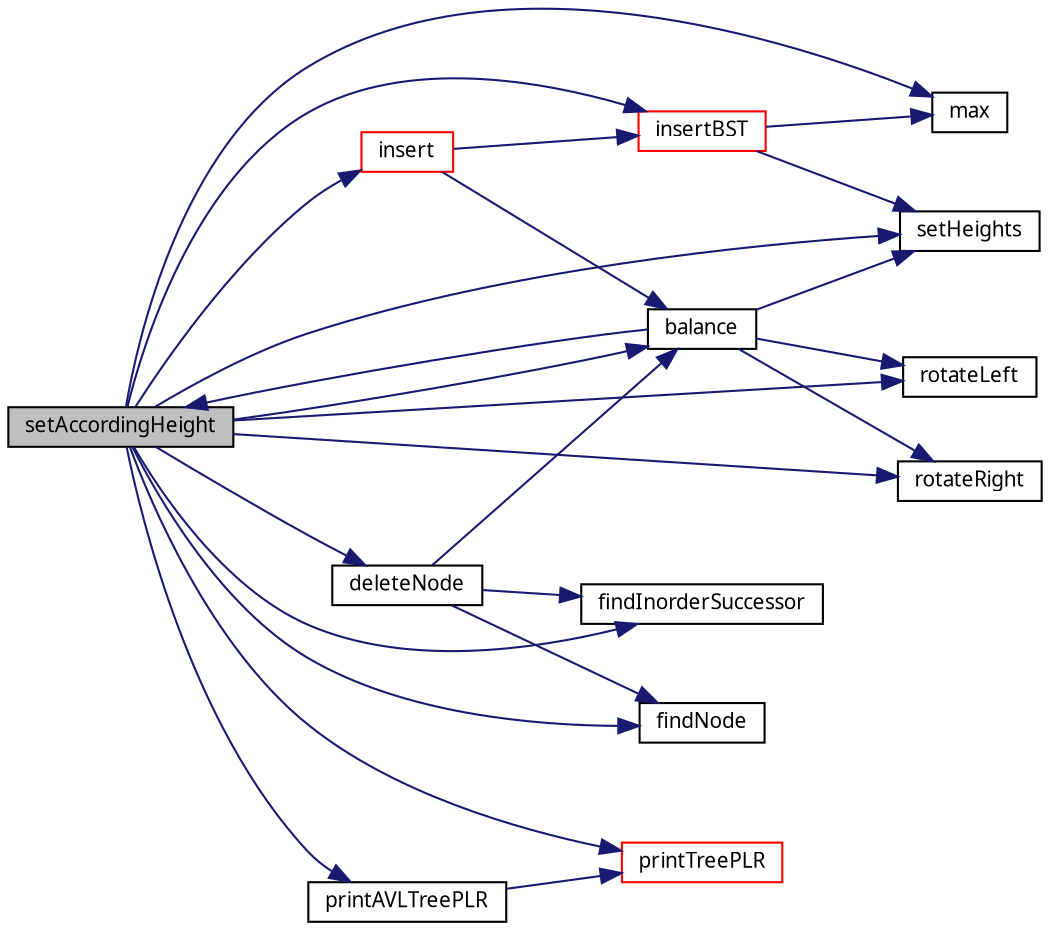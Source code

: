 digraph "setAccordingHeight"
{
  edge [fontname="Verdana",fontsize="10",labelfontname="Verdana",labelfontsize="10"];
  node [fontname="Verdana",fontsize="10",shape=record];
  rankdir="LR";
  Node1 [label="setAccordingHeight",height=0.2,width=0.4,color="black", fillcolor="grey75", style="filled", fontcolor="black"];
  Node1 -> Node2 [color="midnightblue",fontsize="10",style="solid",fontname="Verdana"];
  Node2 [label="setHeights",height=0.2,width=0.4,color="black", fillcolor="white", style="filled",URL="$avltree_8h.html#ae3cf0ae93e6863b21c07adddd241d78b",tooltip="Sets the variables leftHeight and rightHeight with according heights of nodes children. "];
  Node1 -> Node3 [color="midnightblue",fontsize="10",style="solid",fontname="Verdana"];
  Node3 [label="max",height=0.2,width=0.4,color="black", fillcolor="white", style="filled",URL="$avltree_8h.html#a9788a89a1fa912669102bc6049a9ed9b",tooltip="Returns the maximum of two integers. "];
  Node1 -> Node4 [color="midnightblue",fontsize="10",style="solid",fontname="Verdana"];
  Node4 [label="rotateLeft",height=0.2,width=0.4,color="black", fillcolor="white", style="filled",URL="$avltree_8h.html#a49cec04b2fabf93fdea8a72bff521c72",tooltip="Rotates the tree left in the node position. "];
  Node1 -> Node5 [color="midnightblue",fontsize="10",style="solid",fontname="Verdana"];
  Node5 [label="rotateRight",height=0.2,width=0.4,color="black", fillcolor="white", style="filled",URL="$avltree_8h.html#a46d7ef0fcb978fc5e35a595b46cfc2e0",tooltip="Rotates the tree right in the node position. "];
  Node1 -> Node6 [color="midnightblue",fontsize="10",style="solid",fontname="Verdana"];
  Node6 [label="printAVLTreePLR",height=0.2,width=0.4,color="black", fillcolor="white", style="filled",URL="$avltree_8h.html#a7af61e1b3103e0cfdd48ea0fcf52e926",tooltip="Prints the avltree in preorder left right. "];
  Node6 -> Node7 [color="midnightblue",fontsize="10",style="solid",fontname="Verdana"];
  Node7 [label="printTreePLR",height=0.2,width=0.4,color="red", fillcolor="white", style="filled",URL="$avltree_8h.html#afca91c531c7215b2c2403b5c7a925bee",tooltip="Prints the node in preorder left right. "];
  Node1 -> Node7 [color="midnightblue",fontsize="10",style="solid",fontname="Verdana"];
  Node1 -> Node8 [color="midnightblue",fontsize="10",style="solid",fontname="Verdana"];
  Node8 [label="insertBST",height=0.2,width=0.4,color="red", fillcolor="white", style="filled",URL="$avltree_8h.html#a85b55f7a073e43bab8ffe2a1b413fa37",tooltip="Inserts as if into a BST tree. "];
  Node8 -> Node2 [color="midnightblue",fontsize="10",style="solid",fontname="Verdana"];
  Node8 -> Node3 [color="midnightblue",fontsize="10",style="solid",fontname="Verdana"];
  Node1 -> Node9 [color="midnightblue",fontsize="10",style="solid",fontname="Verdana"];
  Node9 [label="insert",height=0.2,width=0.4,color="red", fillcolor="white", style="filled",URL="$avltree_8h.html#a4f3e8c2f2fda6a69d52b2081bdce9e55",tooltip="Inserts a node into a AVLTree. "];
  Node9 -> Node8 [color="midnightblue",fontsize="10",style="solid",fontname="Verdana"];
  Node9 -> Node10 [color="midnightblue",fontsize="10",style="solid",fontname="Verdana"];
  Node10 [label="balance",height=0.2,width=0.4,color="black", fillcolor="white", style="filled",URL="$avltree_8h.html#a02cf481ce67f4289c5c19c0a2287a136",tooltip="Restores the values of a AVLTree. "];
  Node10 -> Node2 [color="midnightblue",fontsize="10",style="solid",fontname="Verdana"];
  Node10 -> Node4 [color="midnightblue",fontsize="10",style="solid",fontname="Verdana"];
  Node10 -> Node1 [color="midnightblue",fontsize="10",style="solid",fontname="Verdana"];
  Node10 -> Node5 [color="midnightblue",fontsize="10",style="solid",fontname="Verdana"];
  Node1 -> Node11 [color="midnightblue",fontsize="10",style="solid",fontname="Verdana"];
  Node11 [label="findInorderSuccessor",height=0.2,width=0.4,color="black", fillcolor="white", style="filled",URL="$avltree_8h.html#aab24dcc91b3e3441809f840689b348a8",tooltip="Find inoreder successor of a node. "];
  Node1 -> Node10 [color="midnightblue",fontsize="10",style="solid",fontname="Verdana"];
  Node1 -> Node12 [color="midnightblue",fontsize="10",style="solid",fontname="Verdana"];
  Node12 [label="findNode",height=0.2,width=0.4,color="black", fillcolor="white", style="filled",URL="$avltree_8h.html#ac3475186366ff6453dc39426d9ed8537",tooltip="Finds the pointer to a node. "];
  Node1 -> Node13 [color="midnightblue",fontsize="10",style="solid",fontname="Verdana"];
  Node13 [label="deleteNode",height=0.2,width=0.4,color="black", fillcolor="white", style="filled",URL="$avltree_8h.html#aa53cb5c2ab09f4a955d5a6ea2dc12456",tooltip="Deletes a value of a tree. "];
  Node13 -> Node12 [color="midnightblue",fontsize="10",style="solid",fontname="Verdana"];
  Node13 -> Node11 [color="midnightblue",fontsize="10",style="solid",fontname="Verdana"];
  Node13 -> Node10 [color="midnightblue",fontsize="10",style="solid",fontname="Verdana"];
}
